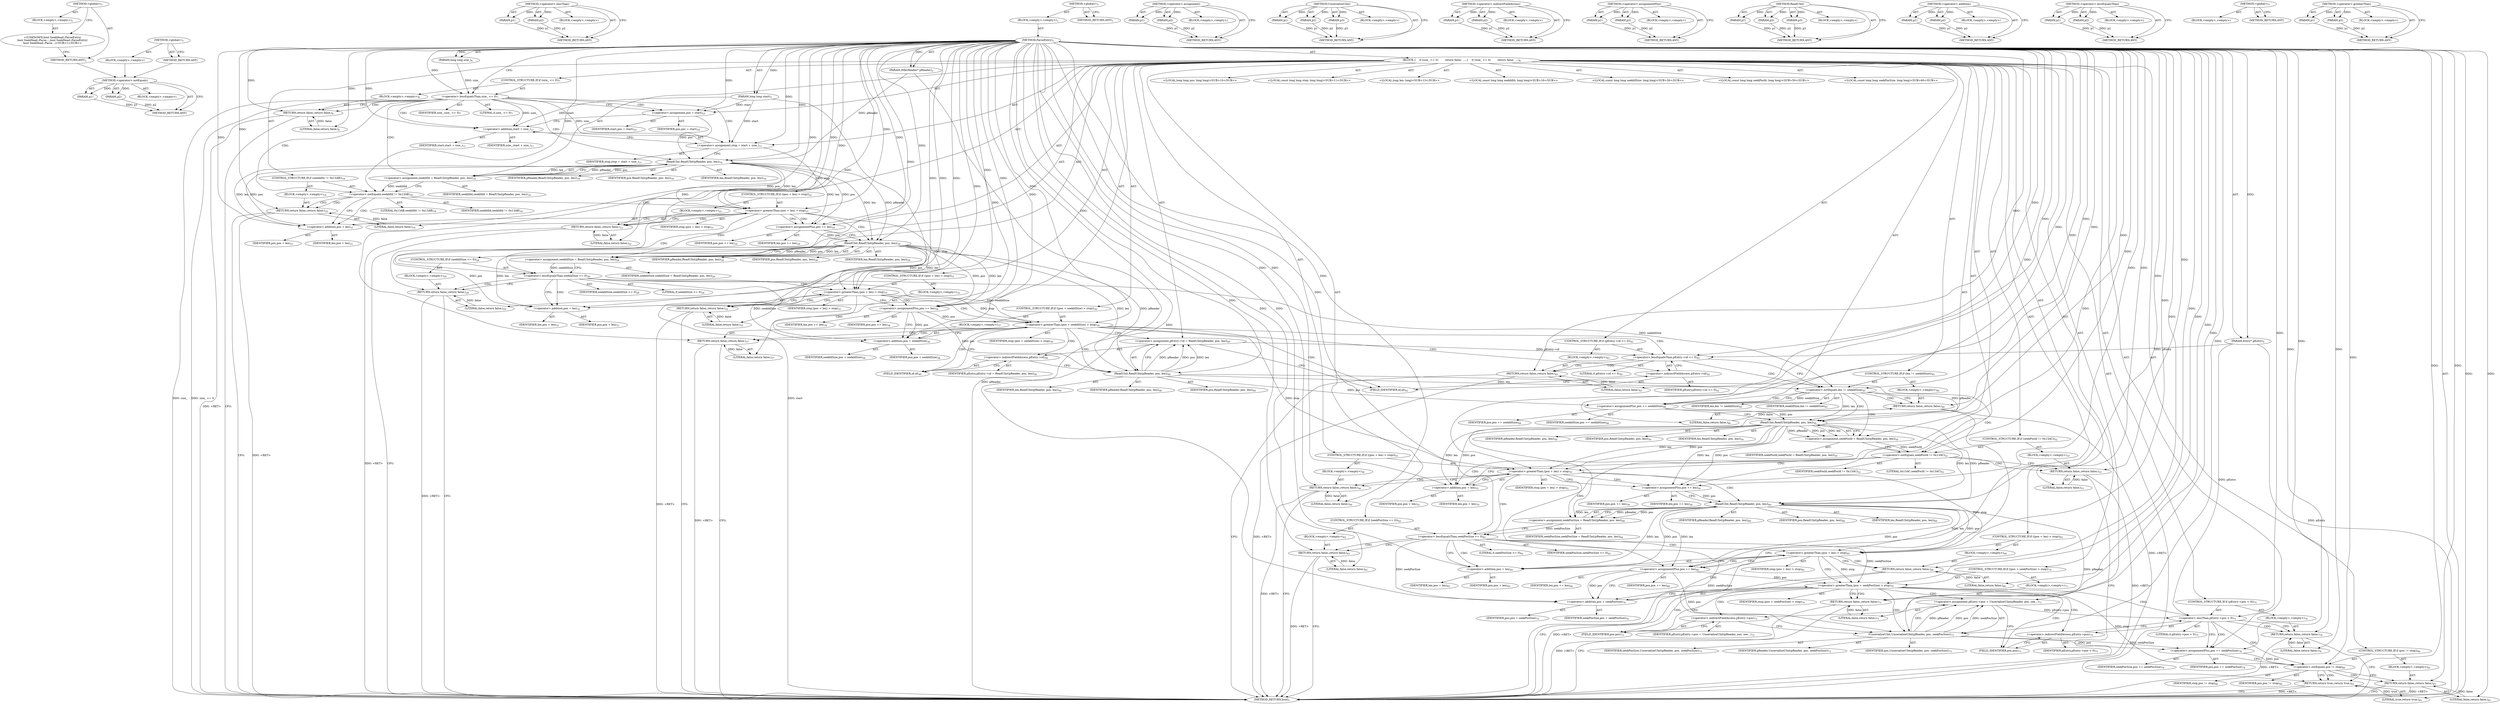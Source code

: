 digraph "&lt;global&gt;" {
vulnerable_258 [label=<(METHOD,&lt;operator&gt;.notEquals)>];
vulnerable_259 [label=<(PARAM,p1)>];
vulnerable_260 [label=<(PARAM,p2)>];
vulnerable_261 [label=<(BLOCK,&lt;empty&gt;,&lt;empty&gt;)>];
vulnerable_262 [label=<(METHOD_RETURN,ANY)>];
vulnerable_284 [label=<(METHOD,&lt;operator&gt;.lessThan)>];
vulnerable_285 [label=<(PARAM,p1)>];
vulnerable_286 [label=<(PARAM,p2)>];
vulnerable_287 [label=<(BLOCK,&lt;empty&gt;,&lt;empty&gt;)>];
vulnerable_288 [label=<(METHOD_RETURN,ANY)>];
vulnerable_6 [label=<(METHOD,&lt;global&gt;)<SUB>1</SUB>>];
vulnerable_7 [label=<(BLOCK,&lt;empty&gt;,&lt;empty&gt;)<SUB>1</SUB>>];
vulnerable_8 [label=<(METHOD,ParseEntry)<SUB>1</SUB>>];
vulnerable_9 [label=<(PARAM,IMkvReader* pReader)<SUB>2</SUB>>];
vulnerable_10 [label=<(PARAM,long long start)<SUB>3</SUB>>];
vulnerable_11 [label=<(PARAM,long long size_)<SUB>4</SUB>>];
vulnerable_12 [label=<(PARAM,Entry* pEntry)<SUB>5</SUB>>];
vulnerable_13 [label=<(BLOCK,{
    if (size_ &lt;= 0)
        return false;
 
 ...,{
    if (size_ &lt;= 0)
        return false;
 
 ...)<SUB>6</SUB>>];
vulnerable_14 [label=<(CONTROL_STRUCTURE,IF,if (size_ &lt;= 0))<SUB>7</SUB>>];
vulnerable_15 [label=<(&lt;operator&gt;.lessEqualsThan,size_ &lt;= 0)<SUB>7</SUB>>];
vulnerable_16 [label=<(IDENTIFIER,size_,size_ &lt;= 0)<SUB>7</SUB>>];
vulnerable_17 [label=<(LITERAL,0,size_ &lt;= 0)<SUB>7</SUB>>];
vulnerable_18 [label=<(BLOCK,&lt;empty&gt;,&lt;empty&gt;)<SUB>8</SUB>>];
vulnerable_19 [label=<(RETURN,return false;,return false;)<SUB>8</SUB>>];
vulnerable_20 [label=<(LITERAL,false,return false;)<SUB>8</SUB>>];
vulnerable_21 [label="<(LOCAL,long long pos: long long)<SUB>10</SUB>>"];
vulnerable_22 [label=<(&lt;operator&gt;.assignment,pos = start)<SUB>10</SUB>>];
vulnerable_23 [label=<(IDENTIFIER,pos,pos = start)<SUB>10</SUB>>];
vulnerable_24 [label=<(IDENTIFIER,start,pos = start)<SUB>10</SUB>>];
vulnerable_25 [label="<(LOCAL,const long long stop: long long)<SUB>11</SUB>>"];
vulnerable_26 [label=<(&lt;operator&gt;.assignment,stop = start + size_)<SUB>11</SUB>>];
vulnerable_27 [label=<(IDENTIFIER,stop,stop = start + size_)<SUB>11</SUB>>];
vulnerable_28 [label=<(&lt;operator&gt;.addition,start + size_)<SUB>11</SUB>>];
vulnerable_29 [label=<(IDENTIFIER,start,start + size_)<SUB>11</SUB>>];
vulnerable_30 [label=<(IDENTIFIER,size_,start + size_)<SUB>11</SUB>>];
vulnerable_31 [label="<(LOCAL,long len: long)<SUB>13</SUB>>"];
vulnerable_32 [label="<(LOCAL,const long long seekIdId: long long)<SUB>16</SUB>>"];
vulnerable_33 [label=<(&lt;operator&gt;.assignment,seekIdId = ReadUInt(pReader, pos, len))<SUB>16</SUB>>];
vulnerable_34 [label=<(IDENTIFIER,seekIdId,seekIdId = ReadUInt(pReader, pos, len))<SUB>16</SUB>>];
vulnerable_35 [label=<(ReadUInt,ReadUInt(pReader, pos, len))<SUB>16</SUB>>];
vulnerable_36 [label=<(IDENTIFIER,pReader,ReadUInt(pReader, pos, len))<SUB>16</SUB>>];
vulnerable_37 [label=<(IDENTIFIER,pos,ReadUInt(pReader, pos, len))<SUB>16</SUB>>];
vulnerable_38 [label=<(IDENTIFIER,len,ReadUInt(pReader, pos, len))<SUB>16</SUB>>];
vulnerable_39 [label=<(CONTROL_STRUCTURE,IF,if (seekIdId != 0x13AB))<SUB>18</SUB>>];
vulnerable_40 [label=<(&lt;operator&gt;.notEquals,seekIdId != 0x13AB)<SUB>18</SUB>>];
vulnerable_41 [label=<(IDENTIFIER,seekIdId,seekIdId != 0x13AB)<SUB>18</SUB>>];
vulnerable_42 [label=<(LITERAL,0x13AB,seekIdId != 0x13AB)<SUB>18</SUB>>];
vulnerable_43 [label=<(BLOCK,&lt;empty&gt;,&lt;empty&gt;)<SUB>19</SUB>>];
vulnerable_44 [label=<(RETURN,return false;,return false;)<SUB>19</SUB>>];
vulnerable_45 [label=<(LITERAL,false,return false;)<SUB>19</SUB>>];
vulnerable_46 [label=<(CONTROL_STRUCTURE,IF,if ((pos + len) &gt; stop))<SUB>21</SUB>>];
vulnerable_47 [label=<(&lt;operator&gt;.greaterThan,(pos + len) &gt; stop)<SUB>21</SUB>>];
vulnerable_48 [label=<(&lt;operator&gt;.addition,pos + len)<SUB>21</SUB>>];
vulnerable_49 [label=<(IDENTIFIER,pos,pos + len)<SUB>21</SUB>>];
vulnerable_50 [label=<(IDENTIFIER,len,pos + len)<SUB>21</SUB>>];
vulnerable_51 [label=<(IDENTIFIER,stop,(pos + len) &gt; stop)<SUB>21</SUB>>];
vulnerable_52 [label=<(BLOCK,&lt;empty&gt;,&lt;empty&gt;)<SUB>22</SUB>>];
vulnerable_53 [label=<(RETURN,return false;,return false;)<SUB>22</SUB>>];
vulnerable_54 [label=<(LITERAL,false,return false;)<SUB>22</SUB>>];
vulnerable_55 [label=<(&lt;operator&gt;.assignmentPlus,pos += len)<SUB>24</SUB>>];
vulnerable_56 [label=<(IDENTIFIER,pos,pos += len)<SUB>24</SUB>>];
vulnerable_57 [label=<(IDENTIFIER,len,pos += len)<SUB>24</SUB>>];
vulnerable_58 [label="<(LOCAL,const long long seekIdSize: long long)<SUB>26</SUB>>"];
vulnerable_59 [label=<(&lt;operator&gt;.assignment,seekIdSize = ReadUInt(pReader, pos, len))<SUB>26</SUB>>];
vulnerable_60 [label=<(IDENTIFIER,seekIdSize,seekIdSize = ReadUInt(pReader, pos, len))<SUB>26</SUB>>];
vulnerable_61 [label=<(ReadUInt,ReadUInt(pReader, pos, len))<SUB>26</SUB>>];
vulnerable_62 [label=<(IDENTIFIER,pReader,ReadUInt(pReader, pos, len))<SUB>26</SUB>>];
vulnerable_63 [label=<(IDENTIFIER,pos,ReadUInt(pReader, pos, len))<SUB>26</SUB>>];
vulnerable_64 [label=<(IDENTIFIER,len,ReadUInt(pReader, pos, len))<SUB>26</SUB>>];
vulnerable_65 [label=<(CONTROL_STRUCTURE,IF,if (seekIdSize &lt;= 0))<SUB>28</SUB>>];
vulnerable_66 [label=<(&lt;operator&gt;.lessEqualsThan,seekIdSize &lt;= 0)<SUB>28</SUB>>];
vulnerable_67 [label=<(IDENTIFIER,seekIdSize,seekIdSize &lt;= 0)<SUB>28</SUB>>];
vulnerable_68 [label=<(LITERAL,0,seekIdSize &lt;= 0)<SUB>28</SUB>>];
vulnerable_69 [label=<(BLOCK,&lt;empty&gt;,&lt;empty&gt;)<SUB>29</SUB>>];
vulnerable_70 [label=<(RETURN,return false;,return false;)<SUB>29</SUB>>];
vulnerable_71 [label=<(LITERAL,false,return false;)<SUB>29</SUB>>];
vulnerable_72 [label=<(CONTROL_STRUCTURE,IF,if ((pos + len) &gt; stop))<SUB>31</SUB>>];
vulnerable_73 [label=<(&lt;operator&gt;.greaterThan,(pos + len) &gt; stop)<SUB>31</SUB>>];
vulnerable_74 [label=<(&lt;operator&gt;.addition,pos + len)<SUB>31</SUB>>];
vulnerable_75 [label=<(IDENTIFIER,pos,pos + len)<SUB>31</SUB>>];
vulnerable_76 [label=<(IDENTIFIER,len,pos + len)<SUB>31</SUB>>];
vulnerable_77 [label=<(IDENTIFIER,stop,(pos + len) &gt; stop)<SUB>31</SUB>>];
vulnerable_78 [label=<(BLOCK,&lt;empty&gt;,&lt;empty&gt;)<SUB>32</SUB>>];
vulnerable_79 [label=<(RETURN,return false;,return false;)<SUB>32</SUB>>];
vulnerable_80 [label=<(LITERAL,false,return false;)<SUB>32</SUB>>];
vulnerable_81 [label=<(&lt;operator&gt;.assignmentPlus,pos += len)<SUB>34</SUB>>];
vulnerable_82 [label=<(IDENTIFIER,pos,pos += len)<SUB>34</SUB>>];
vulnerable_83 [label=<(IDENTIFIER,len,pos += len)<SUB>34</SUB>>];
vulnerable_84 [label=<(CONTROL_STRUCTURE,IF,if ((pos + seekIdSize) &gt; stop))<SUB>36</SUB>>];
vulnerable_85 [label=<(&lt;operator&gt;.greaterThan,(pos + seekIdSize) &gt; stop)<SUB>36</SUB>>];
vulnerable_86 [label=<(&lt;operator&gt;.addition,pos + seekIdSize)<SUB>36</SUB>>];
vulnerable_87 [label=<(IDENTIFIER,pos,pos + seekIdSize)<SUB>36</SUB>>];
vulnerable_88 [label=<(IDENTIFIER,seekIdSize,pos + seekIdSize)<SUB>36</SUB>>];
vulnerable_89 [label=<(IDENTIFIER,stop,(pos + seekIdSize) &gt; stop)<SUB>36</SUB>>];
vulnerable_90 [label=<(BLOCK,&lt;empty&gt;,&lt;empty&gt;)<SUB>37</SUB>>];
vulnerable_91 [label=<(RETURN,return false;,return false;)<SUB>37</SUB>>];
vulnerable_92 [label=<(LITERAL,false,return false;)<SUB>37</SUB>>];
vulnerable_93 [label=<(&lt;operator&gt;.assignment,pEntry-&gt;id = ReadUInt(pReader, pos, len))<SUB>40</SUB>>];
vulnerable_94 [label=<(&lt;operator&gt;.indirectFieldAccess,pEntry-&gt;id)<SUB>40</SUB>>];
vulnerable_95 [label=<(IDENTIFIER,pEntry,pEntry-&gt;id = ReadUInt(pReader, pos, len))<SUB>40</SUB>>];
vulnerable_96 [label=<(FIELD_IDENTIFIER,id,id)<SUB>40</SUB>>];
vulnerable_97 [label=<(ReadUInt,ReadUInt(pReader, pos, len))<SUB>40</SUB>>];
vulnerable_98 [label=<(IDENTIFIER,pReader,ReadUInt(pReader, pos, len))<SUB>40</SUB>>];
vulnerable_99 [label=<(IDENTIFIER,pos,ReadUInt(pReader, pos, len))<SUB>40</SUB>>];
vulnerable_100 [label=<(IDENTIFIER,len,ReadUInt(pReader, pos, len))<SUB>40</SUB>>];
vulnerable_101 [label=<(CONTROL_STRUCTURE,IF,if (pEntry-&gt;id &lt;= 0))<SUB>42</SUB>>];
vulnerable_102 [label=<(&lt;operator&gt;.lessEqualsThan,pEntry-&gt;id &lt;= 0)<SUB>42</SUB>>];
vulnerable_103 [label=<(&lt;operator&gt;.indirectFieldAccess,pEntry-&gt;id)<SUB>42</SUB>>];
vulnerable_104 [label=<(IDENTIFIER,pEntry,pEntry-&gt;id &lt;= 0)<SUB>42</SUB>>];
vulnerable_105 [label=<(FIELD_IDENTIFIER,id,id)<SUB>42</SUB>>];
vulnerable_106 [label=<(LITERAL,0,pEntry-&gt;id &lt;= 0)<SUB>42</SUB>>];
vulnerable_107 [label=<(BLOCK,&lt;empty&gt;,&lt;empty&gt;)<SUB>43</SUB>>];
vulnerable_108 [label=<(RETURN,return false;,return false;)<SUB>43</SUB>>];
vulnerable_109 [label=<(LITERAL,false,return false;)<SUB>43</SUB>>];
vulnerable_110 [label=<(CONTROL_STRUCTURE,IF,if (len != seekIdSize))<SUB>45</SUB>>];
vulnerable_111 [label=<(&lt;operator&gt;.notEquals,len != seekIdSize)<SUB>45</SUB>>];
vulnerable_112 [label=<(IDENTIFIER,len,len != seekIdSize)<SUB>45</SUB>>];
vulnerable_113 [label=<(IDENTIFIER,seekIdSize,len != seekIdSize)<SUB>45</SUB>>];
vulnerable_114 [label=<(BLOCK,&lt;empty&gt;,&lt;empty&gt;)<SUB>46</SUB>>];
vulnerable_115 [label=<(RETURN,return false;,return false;)<SUB>46</SUB>>];
vulnerable_116 [label=<(LITERAL,false,return false;)<SUB>46</SUB>>];
vulnerable_117 [label=<(&lt;operator&gt;.assignmentPlus,pos += seekIdSize)<SUB>48</SUB>>];
vulnerable_118 [label=<(IDENTIFIER,pos,pos += seekIdSize)<SUB>48</SUB>>];
vulnerable_119 [label=<(IDENTIFIER,seekIdSize,pos += seekIdSize)<SUB>48</SUB>>];
vulnerable_120 [label="<(LOCAL,const long long seekPosId: long long)<SUB>50</SUB>>"];
vulnerable_121 [label=<(&lt;operator&gt;.assignment,seekPosId = ReadUInt(pReader, pos, len))<SUB>50</SUB>>];
vulnerable_122 [label=<(IDENTIFIER,seekPosId,seekPosId = ReadUInt(pReader, pos, len))<SUB>50</SUB>>];
vulnerable_123 [label=<(ReadUInt,ReadUInt(pReader, pos, len))<SUB>50</SUB>>];
vulnerable_124 [label=<(IDENTIFIER,pReader,ReadUInt(pReader, pos, len))<SUB>50</SUB>>];
vulnerable_125 [label=<(IDENTIFIER,pos,ReadUInt(pReader, pos, len))<SUB>50</SUB>>];
vulnerable_126 [label=<(IDENTIFIER,len,ReadUInt(pReader, pos, len))<SUB>50</SUB>>];
vulnerable_127 [label=<(CONTROL_STRUCTURE,IF,if (seekPosId != 0x13AC))<SUB>52</SUB>>];
vulnerable_128 [label=<(&lt;operator&gt;.notEquals,seekPosId != 0x13AC)<SUB>52</SUB>>];
vulnerable_129 [label=<(IDENTIFIER,seekPosId,seekPosId != 0x13AC)<SUB>52</SUB>>];
vulnerable_130 [label=<(LITERAL,0x13AC,seekPosId != 0x13AC)<SUB>52</SUB>>];
vulnerable_131 [label=<(BLOCK,&lt;empty&gt;,&lt;empty&gt;)<SUB>53</SUB>>];
vulnerable_132 [label=<(RETURN,return false;,return false;)<SUB>53</SUB>>];
vulnerable_133 [label=<(LITERAL,false,return false;)<SUB>53</SUB>>];
vulnerable_134 [label=<(CONTROL_STRUCTURE,IF,if ((pos + len) &gt; stop))<SUB>55</SUB>>];
vulnerable_135 [label=<(&lt;operator&gt;.greaterThan,(pos + len) &gt; stop)<SUB>55</SUB>>];
vulnerable_136 [label=<(&lt;operator&gt;.addition,pos + len)<SUB>55</SUB>>];
vulnerable_137 [label=<(IDENTIFIER,pos,pos + len)<SUB>55</SUB>>];
vulnerable_138 [label=<(IDENTIFIER,len,pos + len)<SUB>55</SUB>>];
vulnerable_139 [label=<(IDENTIFIER,stop,(pos + len) &gt; stop)<SUB>55</SUB>>];
vulnerable_140 [label=<(BLOCK,&lt;empty&gt;,&lt;empty&gt;)<SUB>56</SUB>>];
vulnerable_141 [label=<(RETURN,return false;,return false;)<SUB>56</SUB>>];
vulnerable_142 [label=<(LITERAL,false,return false;)<SUB>56</SUB>>];
vulnerable_143 [label=<(&lt;operator&gt;.assignmentPlus,pos += len)<SUB>58</SUB>>];
vulnerable_144 [label=<(IDENTIFIER,pos,pos += len)<SUB>58</SUB>>];
vulnerable_145 [label=<(IDENTIFIER,len,pos += len)<SUB>58</SUB>>];
vulnerable_146 [label="<(LOCAL,const long long seekPosSize: long long)<SUB>60</SUB>>"];
vulnerable_147 [label=<(&lt;operator&gt;.assignment,seekPosSize = ReadUInt(pReader, pos, len))<SUB>60</SUB>>];
vulnerable_148 [label=<(IDENTIFIER,seekPosSize,seekPosSize = ReadUInt(pReader, pos, len))<SUB>60</SUB>>];
vulnerable_149 [label=<(ReadUInt,ReadUInt(pReader, pos, len))<SUB>60</SUB>>];
vulnerable_150 [label=<(IDENTIFIER,pReader,ReadUInt(pReader, pos, len))<SUB>60</SUB>>];
vulnerable_151 [label=<(IDENTIFIER,pos,ReadUInt(pReader, pos, len))<SUB>60</SUB>>];
vulnerable_152 [label=<(IDENTIFIER,len,ReadUInt(pReader, pos, len))<SUB>60</SUB>>];
vulnerable_153 [label=<(CONTROL_STRUCTURE,IF,if (seekPosSize &lt;= 0))<SUB>62</SUB>>];
vulnerable_154 [label=<(&lt;operator&gt;.lessEqualsThan,seekPosSize &lt;= 0)<SUB>62</SUB>>];
vulnerable_155 [label=<(IDENTIFIER,seekPosSize,seekPosSize &lt;= 0)<SUB>62</SUB>>];
vulnerable_156 [label=<(LITERAL,0,seekPosSize &lt;= 0)<SUB>62</SUB>>];
vulnerable_157 [label=<(BLOCK,&lt;empty&gt;,&lt;empty&gt;)<SUB>63</SUB>>];
vulnerable_158 [label=<(RETURN,return false;,return false;)<SUB>63</SUB>>];
vulnerable_159 [label=<(LITERAL,false,return false;)<SUB>63</SUB>>];
vulnerable_160 [label=<(CONTROL_STRUCTURE,IF,if ((pos + len) &gt; stop))<SUB>65</SUB>>];
vulnerable_161 [label=<(&lt;operator&gt;.greaterThan,(pos + len) &gt; stop)<SUB>65</SUB>>];
vulnerable_162 [label=<(&lt;operator&gt;.addition,pos + len)<SUB>65</SUB>>];
vulnerable_163 [label=<(IDENTIFIER,pos,pos + len)<SUB>65</SUB>>];
vulnerable_164 [label=<(IDENTIFIER,len,pos + len)<SUB>65</SUB>>];
vulnerable_165 [label=<(IDENTIFIER,stop,(pos + len) &gt; stop)<SUB>65</SUB>>];
vulnerable_166 [label=<(BLOCK,&lt;empty&gt;,&lt;empty&gt;)<SUB>66</SUB>>];
vulnerable_167 [label=<(RETURN,return false;,return false;)<SUB>66</SUB>>];
vulnerable_168 [label=<(LITERAL,false,return false;)<SUB>66</SUB>>];
vulnerable_169 [label=<(&lt;operator&gt;.assignmentPlus,pos += len)<SUB>68</SUB>>];
vulnerable_170 [label=<(IDENTIFIER,pos,pos += len)<SUB>68</SUB>>];
vulnerable_171 [label=<(IDENTIFIER,len,pos += len)<SUB>68</SUB>>];
vulnerable_172 [label=<(CONTROL_STRUCTURE,IF,if ((pos + seekPosSize) &gt; stop))<SUB>70</SUB>>];
vulnerable_173 [label=<(&lt;operator&gt;.greaterThan,(pos + seekPosSize) &gt; stop)<SUB>70</SUB>>];
vulnerable_174 [label=<(&lt;operator&gt;.addition,pos + seekPosSize)<SUB>70</SUB>>];
vulnerable_175 [label=<(IDENTIFIER,pos,pos + seekPosSize)<SUB>70</SUB>>];
vulnerable_176 [label=<(IDENTIFIER,seekPosSize,pos + seekPosSize)<SUB>70</SUB>>];
vulnerable_177 [label=<(IDENTIFIER,stop,(pos + seekPosSize) &gt; stop)<SUB>70</SUB>>];
vulnerable_178 [label=<(BLOCK,&lt;empty&gt;,&lt;empty&gt;)<SUB>71</SUB>>];
vulnerable_179 [label=<(RETURN,return false;,return false;)<SUB>71</SUB>>];
vulnerable_180 [label=<(LITERAL,false,return false;)<SUB>71</SUB>>];
vulnerable_181 [label=<(&lt;operator&gt;.assignment,pEntry-&gt;pos = UnserializeUInt(pReader, pos, see...)<SUB>73</SUB>>];
vulnerable_182 [label=<(&lt;operator&gt;.indirectFieldAccess,pEntry-&gt;pos)<SUB>73</SUB>>];
vulnerable_183 [label=<(IDENTIFIER,pEntry,pEntry-&gt;pos = UnserializeUInt(pReader, pos, see...)<SUB>73</SUB>>];
vulnerable_184 [label=<(FIELD_IDENTIFIER,pos,pos)<SUB>73</SUB>>];
vulnerable_185 [label=<(UnserializeUInt,UnserializeUInt(pReader, pos, seekPosSize))<SUB>73</SUB>>];
vulnerable_186 [label=<(IDENTIFIER,pReader,UnserializeUInt(pReader, pos, seekPosSize))<SUB>73</SUB>>];
vulnerable_187 [label=<(IDENTIFIER,pos,UnserializeUInt(pReader, pos, seekPosSize))<SUB>73</SUB>>];
vulnerable_188 [label=<(IDENTIFIER,seekPosSize,UnserializeUInt(pReader, pos, seekPosSize))<SUB>73</SUB>>];
vulnerable_189 [label=<(CONTROL_STRUCTURE,IF,if (pEntry-&gt;pos &lt; 0))<SUB>75</SUB>>];
vulnerable_190 [label=<(&lt;operator&gt;.lessThan,pEntry-&gt;pos &lt; 0)<SUB>75</SUB>>];
vulnerable_191 [label=<(&lt;operator&gt;.indirectFieldAccess,pEntry-&gt;pos)<SUB>75</SUB>>];
vulnerable_192 [label=<(IDENTIFIER,pEntry,pEntry-&gt;pos &lt; 0)<SUB>75</SUB>>];
vulnerable_193 [label=<(FIELD_IDENTIFIER,pos,pos)<SUB>75</SUB>>];
vulnerable_194 [label=<(LITERAL,0,pEntry-&gt;pos &lt; 0)<SUB>75</SUB>>];
vulnerable_195 [label=<(BLOCK,&lt;empty&gt;,&lt;empty&gt;)<SUB>76</SUB>>];
vulnerable_196 [label=<(RETURN,return false;,return false;)<SUB>76</SUB>>];
vulnerable_197 [label=<(LITERAL,false,return false;)<SUB>76</SUB>>];
vulnerable_198 [label=<(&lt;operator&gt;.assignmentPlus,pos += seekPosSize)<SUB>78</SUB>>];
vulnerable_199 [label=<(IDENTIFIER,pos,pos += seekPosSize)<SUB>78</SUB>>];
vulnerable_200 [label=<(IDENTIFIER,seekPosSize,pos += seekPosSize)<SUB>78</SUB>>];
vulnerable_201 [label=<(CONTROL_STRUCTURE,IF,if (pos != stop))<SUB>80</SUB>>];
vulnerable_202 [label=<(&lt;operator&gt;.notEquals,pos != stop)<SUB>80</SUB>>];
vulnerable_203 [label=<(IDENTIFIER,pos,pos != stop)<SUB>80</SUB>>];
vulnerable_204 [label=<(IDENTIFIER,stop,pos != stop)<SUB>80</SUB>>];
vulnerable_205 [label=<(BLOCK,&lt;empty&gt;,&lt;empty&gt;)<SUB>81</SUB>>];
vulnerable_206 [label=<(RETURN,return false;,return false;)<SUB>81</SUB>>];
vulnerable_207 [label=<(LITERAL,false,return false;)<SUB>81</SUB>>];
vulnerable_208 [label=<(RETURN,return true;,return true;)<SUB>83</SUB>>];
vulnerable_209 [label=<(LITERAL,true,return true;)<SUB>83</SUB>>];
vulnerable_210 [label=<(METHOD_RETURN,bool)<SUB>1</SUB>>];
vulnerable_212 [label=<(METHOD_RETURN,ANY)<SUB>1</SUB>>];
vulnerable_242 [label=<(METHOD,&lt;operator&gt;.assignment)>];
vulnerable_243 [label=<(PARAM,p1)>];
vulnerable_244 [label=<(PARAM,p2)>];
vulnerable_245 [label=<(BLOCK,&lt;empty&gt;,&lt;empty&gt;)>];
vulnerable_246 [label=<(METHOD_RETURN,ANY)>];
vulnerable_278 [label=<(METHOD,UnserializeUInt)>];
vulnerable_279 [label=<(PARAM,p1)>];
vulnerable_280 [label=<(PARAM,p2)>];
vulnerable_281 [label=<(PARAM,p3)>];
vulnerable_282 [label=<(BLOCK,&lt;empty&gt;,&lt;empty&gt;)>];
vulnerable_283 [label=<(METHOD_RETURN,ANY)>];
vulnerable_273 [label=<(METHOD,&lt;operator&gt;.indirectFieldAccess)>];
vulnerable_274 [label=<(PARAM,p1)>];
vulnerable_275 [label=<(PARAM,p2)>];
vulnerable_276 [label=<(BLOCK,&lt;empty&gt;,&lt;empty&gt;)>];
vulnerable_277 [label=<(METHOD_RETURN,ANY)>];
vulnerable_268 [label=<(METHOD,&lt;operator&gt;.assignmentPlus)>];
vulnerable_269 [label=<(PARAM,p1)>];
vulnerable_270 [label=<(PARAM,p2)>];
vulnerable_271 [label=<(BLOCK,&lt;empty&gt;,&lt;empty&gt;)>];
vulnerable_272 [label=<(METHOD_RETURN,ANY)>];
vulnerable_252 [label=<(METHOD,ReadUInt)>];
vulnerable_253 [label=<(PARAM,p1)>];
vulnerable_254 [label=<(PARAM,p2)>];
vulnerable_255 [label=<(PARAM,p3)>];
vulnerable_256 [label=<(BLOCK,&lt;empty&gt;,&lt;empty&gt;)>];
vulnerable_257 [label=<(METHOD_RETURN,ANY)>];
vulnerable_247 [label=<(METHOD,&lt;operator&gt;.addition)>];
vulnerable_248 [label=<(PARAM,p1)>];
vulnerable_249 [label=<(PARAM,p2)>];
vulnerable_250 [label=<(BLOCK,&lt;empty&gt;,&lt;empty&gt;)>];
vulnerable_251 [label=<(METHOD_RETURN,ANY)>];
vulnerable_237 [label=<(METHOD,&lt;operator&gt;.lessEqualsThan)>];
vulnerable_238 [label=<(PARAM,p1)>];
vulnerable_239 [label=<(PARAM,p2)>];
vulnerable_240 [label=<(BLOCK,&lt;empty&gt;,&lt;empty&gt;)>];
vulnerable_241 [label=<(METHOD_RETURN,ANY)>];
vulnerable_231 [label=<(METHOD,&lt;global&gt;)<SUB>1</SUB>>];
vulnerable_232 [label=<(BLOCK,&lt;empty&gt;,&lt;empty&gt;)>];
vulnerable_233 [label=<(METHOD_RETURN,ANY)>];
vulnerable_263 [label=<(METHOD,&lt;operator&gt;.greaterThan)>];
vulnerable_264 [label=<(PARAM,p1)>];
vulnerable_265 [label=<(PARAM,p2)>];
vulnerable_266 [label=<(BLOCK,&lt;empty&gt;,&lt;empty&gt;)>];
vulnerable_267 [label=<(METHOD_RETURN,ANY)>];
fixed_6 [label=<(METHOD,&lt;global&gt;)<SUB>1</SUB>>];
fixed_7 [label=<(BLOCK,&lt;empty&gt;,&lt;empty&gt;)<SUB>1</SUB>>];
fixed_8 [label="<(UNKNOWN,bool SeekHead::ParseEntry(
bool SeekHead::Parse...,bool SeekHead::ParseEntry(
bool SeekHead::Parse...)<SUB>1</SUB>>"];
fixed_9 [label=<(METHOD_RETURN,ANY)<SUB>1</SUB>>];
fixed_14 [label=<(METHOD,&lt;global&gt;)<SUB>1</SUB>>];
fixed_15 [label=<(BLOCK,&lt;empty&gt;,&lt;empty&gt;)>];
fixed_16 [label=<(METHOD_RETURN,ANY)>];
vulnerable_258 -> vulnerable_259  [key=0, label="AST: "];
vulnerable_258 -> vulnerable_259  [key=1, label="DDG: "];
vulnerable_258 -> vulnerable_261  [key=0, label="AST: "];
vulnerable_258 -> vulnerable_260  [key=0, label="AST: "];
vulnerable_258 -> vulnerable_260  [key=1, label="DDG: "];
vulnerable_258 -> vulnerable_262  [key=0, label="AST: "];
vulnerable_258 -> vulnerable_262  [key=1, label="CFG: "];
vulnerable_259 -> vulnerable_262  [key=0, label="DDG: p1"];
vulnerable_260 -> vulnerable_262  [key=0, label="DDG: p2"];
vulnerable_284 -> vulnerable_285  [key=0, label="AST: "];
vulnerable_284 -> vulnerable_285  [key=1, label="DDG: "];
vulnerable_284 -> vulnerable_287  [key=0, label="AST: "];
vulnerable_284 -> vulnerable_286  [key=0, label="AST: "];
vulnerable_284 -> vulnerable_286  [key=1, label="DDG: "];
vulnerable_284 -> vulnerable_288  [key=0, label="AST: "];
vulnerable_284 -> vulnerable_288  [key=1, label="CFG: "];
vulnerable_285 -> vulnerable_288  [key=0, label="DDG: p1"];
vulnerable_286 -> vulnerable_288  [key=0, label="DDG: p2"];
vulnerable_6 -> vulnerable_7  [key=0, label="AST: "];
vulnerable_6 -> vulnerable_212  [key=0, label="AST: "];
vulnerable_6 -> vulnerable_212  [key=1, label="CFG: "];
vulnerable_7 -> vulnerable_8  [key=0, label="AST: "];
vulnerable_8 -> vulnerable_9  [key=0, label="AST: "];
vulnerable_8 -> vulnerable_9  [key=1, label="DDG: "];
vulnerable_8 -> vulnerable_10  [key=0, label="AST: "];
vulnerable_8 -> vulnerable_10  [key=1, label="DDG: "];
vulnerable_8 -> vulnerable_11  [key=0, label="AST: "];
vulnerable_8 -> vulnerable_11  [key=1, label="DDG: "];
vulnerable_8 -> vulnerable_12  [key=0, label="AST: "];
vulnerable_8 -> vulnerable_12  [key=1, label="DDG: "];
vulnerable_8 -> vulnerable_13  [key=0, label="AST: "];
vulnerable_8 -> vulnerable_210  [key=0, label="AST: "];
vulnerable_8 -> vulnerable_15  [key=0, label="CFG: "];
vulnerable_8 -> vulnerable_15  [key=1, label="DDG: "];
vulnerable_8 -> vulnerable_22  [key=0, label="DDG: "];
vulnerable_8 -> vulnerable_26  [key=0, label="DDG: "];
vulnerable_8 -> vulnerable_55  [key=0, label="DDG: "];
vulnerable_8 -> vulnerable_81  [key=0, label="DDG: "];
vulnerable_8 -> vulnerable_117  [key=0, label="DDG: "];
vulnerable_8 -> vulnerable_143  [key=0, label="DDG: "];
vulnerable_8 -> vulnerable_169  [key=0, label="DDG: "];
vulnerable_8 -> vulnerable_198  [key=0, label="DDG: "];
vulnerable_8 -> vulnerable_208  [key=0, label="DDG: "];
vulnerable_8 -> vulnerable_209  [key=0, label="DDG: "];
vulnerable_8 -> vulnerable_19  [key=0, label="DDG: "];
vulnerable_8 -> vulnerable_28  [key=0, label="DDG: "];
vulnerable_8 -> vulnerable_35  [key=0, label="DDG: "];
vulnerable_8 -> vulnerable_40  [key=0, label="DDG: "];
vulnerable_8 -> vulnerable_44  [key=0, label="DDG: "];
vulnerable_8 -> vulnerable_47  [key=0, label="DDG: "];
vulnerable_8 -> vulnerable_53  [key=0, label="DDG: "];
vulnerable_8 -> vulnerable_61  [key=0, label="DDG: "];
vulnerable_8 -> vulnerable_66  [key=0, label="DDG: "];
vulnerable_8 -> vulnerable_70  [key=0, label="DDG: "];
vulnerable_8 -> vulnerable_73  [key=0, label="DDG: "];
vulnerable_8 -> vulnerable_79  [key=0, label="DDG: "];
vulnerable_8 -> vulnerable_85  [key=0, label="DDG: "];
vulnerable_8 -> vulnerable_91  [key=0, label="DDG: "];
vulnerable_8 -> vulnerable_97  [key=0, label="DDG: "];
vulnerable_8 -> vulnerable_102  [key=0, label="DDG: "];
vulnerable_8 -> vulnerable_108  [key=0, label="DDG: "];
vulnerable_8 -> vulnerable_111  [key=0, label="DDG: "];
vulnerable_8 -> vulnerable_115  [key=0, label="DDG: "];
vulnerable_8 -> vulnerable_123  [key=0, label="DDG: "];
vulnerable_8 -> vulnerable_128  [key=0, label="DDG: "];
vulnerable_8 -> vulnerable_132  [key=0, label="DDG: "];
vulnerable_8 -> vulnerable_135  [key=0, label="DDG: "];
vulnerable_8 -> vulnerable_141  [key=0, label="DDG: "];
vulnerable_8 -> vulnerable_149  [key=0, label="DDG: "];
vulnerable_8 -> vulnerable_154  [key=0, label="DDG: "];
vulnerable_8 -> vulnerable_158  [key=0, label="DDG: "];
vulnerable_8 -> vulnerable_161  [key=0, label="DDG: "];
vulnerable_8 -> vulnerable_167  [key=0, label="DDG: "];
vulnerable_8 -> vulnerable_173  [key=0, label="DDG: "];
vulnerable_8 -> vulnerable_179  [key=0, label="DDG: "];
vulnerable_8 -> vulnerable_185  [key=0, label="DDG: "];
vulnerable_8 -> vulnerable_190  [key=0, label="DDG: "];
vulnerable_8 -> vulnerable_196  [key=0, label="DDG: "];
vulnerable_8 -> vulnerable_202  [key=0, label="DDG: "];
vulnerable_8 -> vulnerable_206  [key=0, label="DDG: "];
vulnerable_8 -> vulnerable_20  [key=0, label="DDG: "];
vulnerable_8 -> vulnerable_45  [key=0, label="DDG: "];
vulnerable_8 -> vulnerable_48  [key=0, label="DDG: "];
vulnerable_8 -> vulnerable_54  [key=0, label="DDG: "];
vulnerable_8 -> vulnerable_71  [key=0, label="DDG: "];
vulnerable_8 -> vulnerable_74  [key=0, label="DDG: "];
vulnerable_8 -> vulnerable_80  [key=0, label="DDG: "];
vulnerable_8 -> vulnerable_86  [key=0, label="DDG: "];
vulnerable_8 -> vulnerable_92  [key=0, label="DDG: "];
vulnerable_8 -> vulnerable_109  [key=0, label="DDG: "];
vulnerable_8 -> vulnerable_116  [key=0, label="DDG: "];
vulnerable_8 -> vulnerable_133  [key=0, label="DDG: "];
vulnerable_8 -> vulnerable_136  [key=0, label="DDG: "];
vulnerable_8 -> vulnerable_142  [key=0, label="DDG: "];
vulnerable_8 -> vulnerable_159  [key=0, label="DDG: "];
vulnerable_8 -> vulnerable_162  [key=0, label="DDG: "];
vulnerable_8 -> vulnerable_168  [key=0, label="DDG: "];
vulnerable_8 -> vulnerable_174  [key=0, label="DDG: "];
vulnerable_8 -> vulnerable_180  [key=0, label="DDG: "];
vulnerable_8 -> vulnerable_197  [key=0, label="DDG: "];
vulnerable_8 -> vulnerable_207  [key=0, label="DDG: "];
vulnerable_9 -> vulnerable_210  [key=0, label="DDG: pReader"];
vulnerable_9 -> vulnerable_35  [key=0, label="DDG: pReader"];
vulnerable_10 -> vulnerable_210  [key=0, label="DDG: start"];
vulnerable_10 -> vulnerable_22  [key=0, label="DDG: start"];
vulnerable_10 -> vulnerable_26  [key=0, label="DDG: start"];
vulnerable_10 -> vulnerable_28  [key=0, label="DDG: start"];
vulnerable_11 -> vulnerable_15  [key=0, label="DDG: size_"];
vulnerable_12 -> vulnerable_210  [key=0, label="DDG: pEntry"];
vulnerable_12 -> vulnerable_102  [key=0, label="DDG: pEntry"];
vulnerable_12 -> vulnerable_190  [key=0, label="DDG: pEntry"];
vulnerable_13 -> vulnerable_14  [key=0, label="AST: "];
vulnerable_13 -> vulnerable_21  [key=0, label="AST: "];
vulnerable_13 -> vulnerable_22  [key=0, label="AST: "];
vulnerable_13 -> vulnerable_25  [key=0, label="AST: "];
vulnerable_13 -> vulnerable_26  [key=0, label="AST: "];
vulnerable_13 -> vulnerable_31  [key=0, label="AST: "];
vulnerable_13 -> vulnerable_32  [key=0, label="AST: "];
vulnerable_13 -> vulnerable_33  [key=0, label="AST: "];
vulnerable_13 -> vulnerable_39  [key=0, label="AST: "];
vulnerable_13 -> vulnerable_46  [key=0, label="AST: "];
vulnerable_13 -> vulnerable_55  [key=0, label="AST: "];
vulnerable_13 -> vulnerable_58  [key=0, label="AST: "];
vulnerable_13 -> vulnerable_59  [key=0, label="AST: "];
vulnerable_13 -> vulnerable_65  [key=0, label="AST: "];
vulnerable_13 -> vulnerable_72  [key=0, label="AST: "];
vulnerable_13 -> vulnerable_81  [key=0, label="AST: "];
vulnerable_13 -> vulnerable_84  [key=0, label="AST: "];
vulnerable_13 -> vulnerable_93  [key=0, label="AST: "];
vulnerable_13 -> vulnerable_101  [key=0, label="AST: "];
vulnerable_13 -> vulnerable_110  [key=0, label="AST: "];
vulnerable_13 -> vulnerable_117  [key=0, label="AST: "];
vulnerable_13 -> vulnerable_120  [key=0, label="AST: "];
vulnerable_13 -> vulnerable_121  [key=0, label="AST: "];
vulnerable_13 -> vulnerable_127  [key=0, label="AST: "];
vulnerable_13 -> vulnerable_134  [key=0, label="AST: "];
vulnerable_13 -> vulnerable_143  [key=0, label="AST: "];
vulnerable_13 -> vulnerable_146  [key=0, label="AST: "];
vulnerable_13 -> vulnerable_147  [key=0, label="AST: "];
vulnerable_13 -> vulnerable_153  [key=0, label="AST: "];
vulnerable_13 -> vulnerable_160  [key=0, label="AST: "];
vulnerable_13 -> vulnerable_169  [key=0, label="AST: "];
vulnerable_13 -> vulnerable_172  [key=0, label="AST: "];
vulnerable_13 -> vulnerable_181  [key=0, label="AST: "];
vulnerable_13 -> vulnerable_189  [key=0, label="AST: "];
vulnerable_13 -> vulnerable_198  [key=0, label="AST: "];
vulnerable_13 -> vulnerable_201  [key=0, label="AST: "];
vulnerable_13 -> vulnerable_208  [key=0, label="AST: "];
vulnerable_14 -> vulnerable_15  [key=0, label="AST: "];
vulnerable_14 -> vulnerable_18  [key=0, label="AST: "];
vulnerable_15 -> vulnerable_16  [key=0, label="AST: "];
vulnerable_15 -> vulnerable_17  [key=0, label="AST: "];
vulnerable_15 -> vulnerable_19  [key=0, label="CFG: "];
vulnerable_15 -> vulnerable_19  [key=1, label="CDG: "];
vulnerable_15 -> vulnerable_22  [key=0, label="CFG: "];
vulnerable_15 -> vulnerable_22  [key=1, label="CDG: "];
vulnerable_15 -> vulnerable_210  [key=0, label="DDG: size_"];
vulnerable_15 -> vulnerable_210  [key=1, label="DDG: size_ &lt;= 0"];
vulnerable_15 -> vulnerable_26  [key=0, label="DDG: size_"];
vulnerable_15 -> vulnerable_26  [key=1, label="CDG: "];
vulnerable_15 -> vulnerable_28  [key=0, label="DDG: size_"];
vulnerable_15 -> vulnerable_28  [key=1, label="CDG: "];
vulnerable_15 -> vulnerable_40  [key=0, label="CDG: "];
vulnerable_15 -> vulnerable_35  [key=0, label="CDG: "];
vulnerable_15 -> vulnerable_33  [key=0, label="CDG: "];
vulnerable_18 -> vulnerable_19  [key=0, label="AST: "];
vulnerable_19 -> vulnerable_20  [key=0, label="AST: "];
vulnerable_19 -> vulnerable_210  [key=0, label="CFG: "];
vulnerable_19 -> vulnerable_210  [key=1, label="DDG: &lt;RET&gt;"];
vulnerable_20 -> vulnerable_19  [key=0, label="DDG: false"];
vulnerable_22 -> vulnerable_23  [key=0, label="AST: "];
vulnerable_22 -> vulnerable_24  [key=0, label="AST: "];
vulnerable_22 -> vulnerable_28  [key=0, label="CFG: "];
vulnerable_22 -> vulnerable_35  [key=0, label="DDG: pos"];
vulnerable_26 -> vulnerable_27  [key=0, label="AST: "];
vulnerable_26 -> vulnerable_28  [key=0, label="AST: "];
vulnerable_26 -> vulnerable_35  [key=0, label="CFG: "];
vulnerable_26 -> vulnerable_47  [key=0, label="DDG: stop"];
vulnerable_28 -> vulnerable_29  [key=0, label="AST: "];
vulnerable_28 -> vulnerable_30  [key=0, label="AST: "];
vulnerable_28 -> vulnerable_26  [key=0, label="CFG: "];
vulnerable_33 -> vulnerable_34  [key=0, label="AST: "];
vulnerable_33 -> vulnerable_35  [key=0, label="AST: "];
vulnerable_33 -> vulnerable_40  [key=0, label="CFG: "];
vulnerable_33 -> vulnerable_40  [key=1, label="DDG: seekIdId"];
vulnerable_35 -> vulnerable_36  [key=0, label="AST: "];
vulnerable_35 -> vulnerable_37  [key=0, label="AST: "];
vulnerable_35 -> vulnerable_38  [key=0, label="AST: "];
vulnerable_35 -> vulnerable_33  [key=0, label="CFG: "];
vulnerable_35 -> vulnerable_33  [key=1, label="DDG: pReader"];
vulnerable_35 -> vulnerable_33  [key=2, label="DDG: pos"];
vulnerable_35 -> vulnerable_33  [key=3, label="DDG: len"];
vulnerable_35 -> vulnerable_55  [key=0, label="DDG: len"];
vulnerable_35 -> vulnerable_55  [key=1, label="DDG: pos"];
vulnerable_35 -> vulnerable_47  [key=0, label="DDG: pos"];
vulnerable_35 -> vulnerable_47  [key=1, label="DDG: len"];
vulnerable_35 -> vulnerable_61  [key=0, label="DDG: pReader"];
vulnerable_35 -> vulnerable_61  [key=1, label="DDG: len"];
vulnerable_35 -> vulnerable_48  [key=0, label="DDG: pos"];
vulnerable_35 -> vulnerable_48  [key=1, label="DDG: len"];
vulnerable_39 -> vulnerable_40  [key=0, label="AST: "];
vulnerable_39 -> vulnerable_43  [key=0, label="AST: "];
vulnerable_40 -> vulnerable_41  [key=0, label="AST: "];
vulnerable_40 -> vulnerable_42  [key=0, label="AST: "];
vulnerable_40 -> vulnerable_44  [key=0, label="CFG: "];
vulnerable_40 -> vulnerable_44  [key=1, label="CDG: "];
vulnerable_40 -> vulnerable_48  [key=0, label="CFG: "];
vulnerable_40 -> vulnerable_48  [key=1, label="CDG: "];
vulnerable_40 -> vulnerable_47  [key=0, label="CDG: "];
vulnerable_43 -> vulnerable_44  [key=0, label="AST: "];
vulnerable_44 -> vulnerable_45  [key=0, label="AST: "];
vulnerable_44 -> vulnerable_210  [key=0, label="CFG: "];
vulnerable_44 -> vulnerable_210  [key=1, label="DDG: &lt;RET&gt;"];
vulnerable_45 -> vulnerable_44  [key=0, label="DDG: false"];
vulnerable_46 -> vulnerable_47  [key=0, label="AST: "];
vulnerable_46 -> vulnerable_52  [key=0, label="AST: "];
vulnerable_47 -> vulnerable_48  [key=0, label="AST: "];
vulnerable_47 -> vulnerable_51  [key=0, label="AST: "];
vulnerable_47 -> vulnerable_53  [key=0, label="CFG: "];
vulnerable_47 -> vulnerable_53  [key=1, label="CDG: "];
vulnerable_47 -> vulnerable_55  [key=0, label="CFG: "];
vulnerable_47 -> vulnerable_55  [key=1, label="CDG: "];
vulnerable_47 -> vulnerable_73  [key=0, label="DDG: stop"];
vulnerable_47 -> vulnerable_59  [key=0, label="CDG: "];
vulnerable_47 -> vulnerable_61  [key=0, label="CDG: "];
vulnerable_47 -> vulnerable_66  [key=0, label="CDG: "];
vulnerable_48 -> vulnerable_49  [key=0, label="AST: "];
vulnerable_48 -> vulnerable_50  [key=0, label="AST: "];
vulnerable_48 -> vulnerable_47  [key=0, label="CFG: "];
vulnerable_52 -> vulnerable_53  [key=0, label="AST: "];
vulnerable_53 -> vulnerable_54  [key=0, label="AST: "];
vulnerable_53 -> vulnerable_210  [key=0, label="CFG: "];
vulnerable_53 -> vulnerable_210  [key=1, label="DDG: &lt;RET&gt;"];
vulnerable_54 -> vulnerable_53  [key=0, label="DDG: false"];
vulnerable_55 -> vulnerable_56  [key=0, label="AST: "];
vulnerable_55 -> vulnerable_57  [key=0, label="AST: "];
vulnerable_55 -> vulnerable_61  [key=0, label="CFG: "];
vulnerable_55 -> vulnerable_61  [key=1, label="DDG: pos"];
vulnerable_59 -> vulnerable_60  [key=0, label="AST: "];
vulnerable_59 -> vulnerable_61  [key=0, label="AST: "];
vulnerable_59 -> vulnerable_66  [key=0, label="CFG: "];
vulnerable_59 -> vulnerable_66  [key=1, label="DDG: seekIdSize"];
vulnerable_61 -> vulnerable_62  [key=0, label="AST: "];
vulnerable_61 -> vulnerable_63  [key=0, label="AST: "];
vulnerable_61 -> vulnerable_64  [key=0, label="AST: "];
vulnerable_61 -> vulnerable_59  [key=0, label="CFG: "];
vulnerable_61 -> vulnerable_59  [key=1, label="DDG: pReader"];
vulnerable_61 -> vulnerable_59  [key=2, label="DDG: pos"];
vulnerable_61 -> vulnerable_59  [key=3, label="DDG: len"];
vulnerable_61 -> vulnerable_81  [key=0, label="DDG: len"];
vulnerable_61 -> vulnerable_81  [key=1, label="DDG: pos"];
vulnerable_61 -> vulnerable_73  [key=0, label="DDG: pos"];
vulnerable_61 -> vulnerable_73  [key=1, label="DDG: len"];
vulnerable_61 -> vulnerable_97  [key=0, label="DDG: pReader"];
vulnerable_61 -> vulnerable_97  [key=1, label="DDG: len"];
vulnerable_61 -> vulnerable_74  [key=0, label="DDG: pos"];
vulnerable_61 -> vulnerable_74  [key=1, label="DDG: len"];
vulnerable_65 -> vulnerable_66  [key=0, label="AST: "];
vulnerable_65 -> vulnerable_69  [key=0, label="AST: "];
vulnerable_66 -> vulnerable_67  [key=0, label="AST: "];
vulnerable_66 -> vulnerable_68  [key=0, label="AST: "];
vulnerable_66 -> vulnerable_70  [key=0, label="CFG: "];
vulnerable_66 -> vulnerable_70  [key=1, label="CDG: "];
vulnerable_66 -> vulnerable_74  [key=0, label="CFG: "];
vulnerable_66 -> vulnerable_74  [key=1, label="CDG: "];
vulnerable_66 -> vulnerable_85  [key=0, label="DDG: seekIdSize"];
vulnerable_66 -> vulnerable_111  [key=0, label="DDG: seekIdSize"];
vulnerable_66 -> vulnerable_86  [key=0, label="DDG: seekIdSize"];
vulnerable_66 -> vulnerable_73  [key=0, label="CDG: "];
vulnerable_69 -> vulnerable_70  [key=0, label="AST: "];
vulnerable_70 -> vulnerable_71  [key=0, label="AST: "];
vulnerable_70 -> vulnerable_210  [key=0, label="CFG: "];
vulnerable_70 -> vulnerable_210  [key=1, label="DDG: &lt;RET&gt;"];
vulnerable_71 -> vulnerable_70  [key=0, label="DDG: false"];
vulnerable_72 -> vulnerable_73  [key=0, label="AST: "];
vulnerable_72 -> vulnerable_78  [key=0, label="AST: "];
vulnerable_73 -> vulnerable_74  [key=0, label="AST: "];
vulnerable_73 -> vulnerable_77  [key=0, label="AST: "];
vulnerable_73 -> vulnerable_79  [key=0, label="CFG: "];
vulnerable_73 -> vulnerable_79  [key=1, label="CDG: "];
vulnerable_73 -> vulnerable_81  [key=0, label="CFG: "];
vulnerable_73 -> vulnerable_81  [key=1, label="CDG: "];
vulnerable_73 -> vulnerable_85  [key=0, label="DDG: stop"];
vulnerable_73 -> vulnerable_85  [key=1, label="CDG: "];
vulnerable_73 -> vulnerable_86  [key=0, label="CDG: "];
vulnerable_74 -> vulnerable_75  [key=0, label="AST: "];
vulnerable_74 -> vulnerable_76  [key=0, label="AST: "];
vulnerable_74 -> vulnerable_73  [key=0, label="CFG: "];
vulnerable_78 -> vulnerable_79  [key=0, label="AST: "];
vulnerable_79 -> vulnerable_80  [key=0, label="AST: "];
vulnerable_79 -> vulnerable_210  [key=0, label="CFG: "];
vulnerable_79 -> vulnerable_210  [key=1, label="DDG: &lt;RET&gt;"];
vulnerable_80 -> vulnerable_79  [key=0, label="DDG: false"];
vulnerable_81 -> vulnerable_82  [key=0, label="AST: "];
vulnerable_81 -> vulnerable_83  [key=0, label="AST: "];
vulnerable_81 -> vulnerable_86  [key=0, label="CFG: "];
vulnerable_81 -> vulnerable_86  [key=1, label="DDG: pos"];
vulnerable_81 -> vulnerable_85  [key=0, label="DDG: pos"];
vulnerable_81 -> vulnerable_97  [key=0, label="DDG: pos"];
vulnerable_84 -> vulnerable_85  [key=0, label="AST: "];
vulnerable_84 -> vulnerable_90  [key=0, label="AST: "];
vulnerable_85 -> vulnerable_86  [key=0, label="AST: "];
vulnerable_85 -> vulnerable_89  [key=0, label="AST: "];
vulnerable_85 -> vulnerable_91  [key=0, label="CFG: "];
vulnerable_85 -> vulnerable_91  [key=1, label="CDG: "];
vulnerable_85 -> vulnerable_96  [key=0, label="CFG: "];
vulnerable_85 -> vulnerable_96  [key=1, label="CDG: "];
vulnerable_85 -> vulnerable_135  [key=0, label="DDG: stop"];
vulnerable_85 -> vulnerable_94  [key=0, label="CDG: "];
vulnerable_85 -> vulnerable_102  [key=0, label="CDG: "];
vulnerable_85 -> vulnerable_103  [key=0, label="CDG: "];
vulnerable_85 -> vulnerable_97  [key=0, label="CDG: "];
vulnerable_85 -> vulnerable_93  [key=0, label="CDG: "];
vulnerable_85 -> vulnerable_105  [key=0, label="CDG: "];
vulnerable_86 -> vulnerable_87  [key=0, label="AST: "];
vulnerable_86 -> vulnerable_88  [key=0, label="AST: "];
vulnerable_86 -> vulnerable_85  [key=0, label="CFG: "];
vulnerable_90 -> vulnerable_91  [key=0, label="AST: "];
vulnerable_91 -> vulnerable_92  [key=0, label="AST: "];
vulnerable_91 -> vulnerable_210  [key=0, label="CFG: "];
vulnerable_91 -> vulnerable_210  [key=1, label="DDG: &lt;RET&gt;"];
vulnerable_92 -> vulnerable_91  [key=0, label="DDG: false"];
vulnerable_93 -> vulnerable_94  [key=0, label="AST: "];
vulnerable_93 -> vulnerable_97  [key=0, label="AST: "];
vulnerable_93 -> vulnerable_105  [key=0, label="CFG: "];
vulnerable_93 -> vulnerable_102  [key=0, label="DDG: pEntry-&gt;id"];
vulnerable_94 -> vulnerable_95  [key=0, label="AST: "];
vulnerable_94 -> vulnerable_96  [key=0, label="AST: "];
vulnerable_94 -> vulnerable_97  [key=0, label="CFG: "];
vulnerable_96 -> vulnerable_94  [key=0, label="CFG: "];
vulnerable_97 -> vulnerable_98  [key=0, label="AST: "];
vulnerable_97 -> vulnerable_99  [key=0, label="AST: "];
vulnerable_97 -> vulnerable_100  [key=0, label="AST: "];
vulnerable_97 -> vulnerable_93  [key=0, label="CFG: "];
vulnerable_97 -> vulnerable_93  [key=1, label="DDG: pReader"];
vulnerable_97 -> vulnerable_93  [key=2, label="DDG: pos"];
vulnerable_97 -> vulnerable_93  [key=3, label="DDG: len"];
vulnerable_97 -> vulnerable_117  [key=0, label="DDG: pos"];
vulnerable_97 -> vulnerable_111  [key=0, label="DDG: len"];
vulnerable_97 -> vulnerable_123  [key=0, label="DDG: pReader"];
vulnerable_101 -> vulnerable_102  [key=0, label="AST: "];
vulnerable_101 -> vulnerable_107  [key=0, label="AST: "];
vulnerable_102 -> vulnerable_103  [key=0, label="AST: "];
vulnerable_102 -> vulnerable_106  [key=0, label="AST: "];
vulnerable_102 -> vulnerable_108  [key=0, label="CFG: "];
vulnerable_102 -> vulnerable_108  [key=1, label="CDG: "];
vulnerable_102 -> vulnerable_111  [key=0, label="CFG: "];
vulnerable_102 -> vulnerable_111  [key=1, label="CDG: "];
vulnerable_103 -> vulnerable_104  [key=0, label="AST: "];
vulnerable_103 -> vulnerable_105  [key=0, label="AST: "];
vulnerable_103 -> vulnerable_102  [key=0, label="CFG: "];
vulnerable_105 -> vulnerable_103  [key=0, label="CFG: "];
vulnerable_107 -> vulnerable_108  [key=0, label="AST: "];
vulnerable_108 -> vulnerable_109  [key=0, label="AST: "];
vulnerable_108 -> vulnerable_210  [key=0, label="CFG: "];
vulnerable_108 -> vulnerable_210  [key=1, label="DDG: &lt;RET&gt;"];
vulnerable_109 -> vulnerable_108  [key=0, label="DDG: false"];
vulnerable_110 -> vulnerable_111  [key=0, label="AST: "];
vulnerable_110 -> vulnerable_114  [key=0, label="AST: "];
vulnerable_111 -> vulnerable_112  [key=0, label="AST: "];
vulnerable_111 -> vulnerable_113  [key=0, label="AST: "];
vulnerable_111 -> vulnerable_115  [key=0, label="CFG: "];
vulnerable_111 -> vulnerable_115  [key=1, label="CDG: "];
vulnerable_111 -> vulnerable_117  [key=0, label="CFG: "];
vulnerable_111 -> vulnerable_117  [key=1, label="DDG: seekIdSize"];
vulnerable_111 -> vulnerable_117  [key=2, label="CDG: "];
vulnerable_111 -> vulnerable_123  [key=0, label="DDG: len"];
vulnerable_111 -> vulnerable_123  [key=1, label="CDG: "];
vulnerable_111 -> vulnerable_128  [key=0, label="CDG: "];
vulnerable_111 -> vulnerable_121  [key=0, label="CDG: "];
vulnerable_114 -> vulnerable_115  [key=0, label="AST: "];
vulnerable_115 -> vulnerable_116  [key=0, label="AST: "];
vulnerable_115 -> vulnerable_210  [key=0, label="CFG: "];
vulnerable_115 -> vulnerable_210  [key=1, label="DDG: &lt;RET&gt;"];
vulnerable_116 -> vulnerable_115  [key=0, label="DDG: false"];
vulnerable_117 -> vulnerable_118  [key=0, label="AST: "];
vulnerable_117 -> vulnerable_119  [key=0, label="AST: "];
vulnerable_117 -> vulnerable_123  [key=0, label="CFG: "];
vulnerable_117 -> vulnerable_123  [key=1, label="DDG: pos"];
vulnerable_121 -> vulnerable_122  [key=0, label="AST: "];
vulnerable_121 -> vulnerable_123  [key=0, label="AST: "];
vulnerable_121 -> vulnerable_128  [key=0, label="CFG: "];
vulnerable_121 -> vulnerable_128  [key=1, label="DDG: seekPosId"];
vulnerable_123 -> vulnerable_124  [key=0, label="AST: "];
vulnerable_123 -> vulnerable_125  [key=0, label="AST: "];
vulnerable_123 -> vulnerable_126  [key=0, label="AST: "];
vulnerable_123 -> vulnerable_121  [key=0, label="CFG: "];
vulnerable_123 -> vulnerable_121  [key=1, label="DDG: pReader"];
vulnerable_123 -> vulnerable_121  [key=2, label="DDG: pos"];
vulnerable_123 -> vulnerable_121  [key=3, label="DDG: len"];
vulnerable_123 -> vulnerable_143  [key=0, label="DDG: len"];
vulnerable_123 -> vulnerable_143  [key=1, label="DDG: pos"];
vulnerable_123 -> vulnerable_135  [key=0, label="DDG: pos"];
vulnerable_123 -> vulnerable_135  [key=1, label="DDG: len"];
vulnerable_123 -> vulnerable_149  [key=0, label="DDG: pReader"];
vulnerable_123 -> vulnerable_149  [key=1, label="DDG: len"];
vulnerable_123 -> vulnerable_136  [key=0, label="DDG: pos"];
vulnerable_123 -> vulnerable_136  [key=1, label="DDG: len"];
vulnerable_127 -> vulnerable_128  [key=0, label="AST: "];
vulnerable_127 -> vulnerable_131  [key=0, label="AST: "];
vulnerable_128 -> vulnerable_129  [key=0, label="AST: "];
vulnerable_128 -> vulnerable_130  [key=0, label="AST: "];
vulnerable_128 -> vulnerable_132  [key=0, label="CFG: "];
vulnerable_128 -> vulnerable_132  [key=1, label="CDG: "];
vulnerable_128 -> vulnerable_136  [key=0, label="CFG: "];
vulnerable_128 -> vulnerable_136  [key=1, label="CDG: "];
vulnerable_128 -> vulnerable_135  [key=0, label="CDG: "];
vulnerable_131 -> vulnerable_132  [key=0, label="AST: "];
vulnerable_132 -> vulnerable_133  [key=0, label="AST: "];
vulnerable_132 -> vulnerable_210  [key=0, label="CFG: "];
vulnerable_132 -> vulnerable_210  [key=1, label="DDG: &lt;RET&gt;"];
vulnerable_133 -> vulnerable_132  [key=0, label="DDG: false"];
vulnerable_134 -> vulnerable_135  [key=0, label="AST: "];
vulnerable_134 -> vulnerable_140  [key=0, label="AST: "];
vulnerable_135 -> vulnerable_136  [key=0, label="AST: "];
vulnerable_135 -> vulnerable_139  [key=0, label="AST: "];
vulnerable_135 -> vulnerable_141  [key=0, label="CFG: "];
vulnerable_135 -> vulnerable_141  [key=1, label="CDG: "];
vulnerable_135 -> vulnerable_143  [key=0, label="CFG: "];
vulnerable_135 -> vulnerable_143  [key=1, label="CDG: "];
vulnerable_135 -> vulnerable_161  [key=0, label="DDG: stop"];
vulnerable_135 -> vulnerable_154  [key=0, label="CDG: "];
vulnerable_135 -> vulnerable_149  [key=0, label="CDG: "];
vulnerable_135 -> vulnerable_147  [key=0, label="CDG: "];
vulnerable_136 -> vulnerable_137  [key=0, label="AST: "];
vulnerable_136 -> vulnerable_138  [key=0, label="AST: "];
vulnerable_136 -> vulnerable_135  [key=0, label="CFG: "];
vulnerable_140 -> vulnerable_141  [key=0, label="AST: "];
vulnerable_141 -> vulnerable_142  [key=0, label="AST: "];
vulnerable_141 -> vulnerable_210  [key=0, label="CFG: "];
vulnerable_141 -> vulnerable_210  [key=1, label="DDG: &lt;RET&gt;"];
vulnerable_142 -> vulnerable_141  [key=0, label="DDG: false"];
vulnerable_143 -> vulnerable_144  [key=0, label="AST: "];
vulnerable_143 -> vulnerable_145  [key=0, label="AST: "];
vulnerable_143 -> vulnerable_149  [key=0, label="CFG: "];
vulnerable_143 -> vulnerable_149  [key=1, label="DDG: pos"];
vulnerable_147 -> vulnerable_148  [key=0, label="AST: "];
vulnerable_147 -> vulnerable_149  [key=0, label="AST: "];
vulnerable_147 -> vulnerable_154  [key=0, label="CFG: "];
vulnerable_147 -> vulnerable_154  [key=1, label="DDG: seekPosSize"];
vulnerable_149 -> vulnerable_150  [key=0, label="AST: "];
vulnerable_149 -> vulnerable_151  [key=0, label="AST: "];
vulnerable_149 -> vulnerable_152  [key=0, label="AST: "];
vulnerable_149 -> vulnerable_147  [key=0, label="CFG: "];
vulnerable_149 -> vulnerable_147  [key=1, label="DDG: pReader"];
vulnerable_149 -> vulnerable_147  [key=2, label="DDG: pos"];
vulnerable_149 -> vulnerable_147  [key=3, label="DDG: len"];
vulnerable_149 -> vulnerable_169  [key=0, label="DDG: len"];
vulnerable_149 -> vulnerable_169  [key=1, label="DDG: pos"];
vulnerable_149 -> vulnerable_161  [key=0, label="DDG: pos"];
vulnerable_149 -> vulnerable_161  [key=1, label="DDG: len"];
vulnerable_149 -> vulnerable_185  [key=0, label="DDG: pReader"];
vulnerable_149 -> vulnerable_162  [key=0, label="DDG: pos"];
vulnerable_149 -> vulnerable_162  [key=1, label="DDG: len"];
vulnerable_153 -> vulnerable_154  [key=0, label="AST: "];
vulnerable_153 -> vulnerable_157  [key=0, label="AST: "];
vulnerable_154 -> vulnerable_155  [key=0, label="AST: "];
vulnerable_154 -> vulnerable_156  [key=0, label="AST: "];
vulnerable_154 -> vulnerable_158  [key=0, label="CFG: "];
vulnerable_154 -> vulnerable_158  [key=1, label="CDG: "];
vulnerable_154 -> vulnerable_162  [key=0, label="CFG: "];
vulnerable_154 -> vulnerable_162  [key=1, label="CDG: "];
vulnerable_154 -> vulnerable_173  [key=0, label="DDG: seekPosSize"];
vulnerable_154 -> vulnerable_185  [key=0, label="DDG: seekPosSize"];
vulnerable_154 -> vulnerable_174  [key=0, label="DDG: seekPosSize"];
vulnerable_154 -> vulnerable_161  [key=0, label="CDG: "];
vulnerable_157 -> vulnerable_158  [key=0, label="AST: "];
vulnerable_158 -> vulnerable_159  [key=0, label="AST: "];
vulnerable_158 -> vulnerable_210  [key=0, label="CFG: "];
vulnerable_158 -> vulnerable_210  [key=1, label="DDG: &lt;RET&gt;"];
vulnerable_159 -> vulnerable_158  [key=0, label="DDG: false"];
vulnerable_160 -> vulnerable_161  [key=0, label="AST: "];
vulnerable_160 -> vulnerable_166  [key=0, label="AST: "];
vulnerable_161 -> vulnerable_162  [key=0, label="AST: "];
vulnerable_161 -> vulnerable_165  [key=0, label="AST: "];
vulnerable_161 -> vulnerable_167  [key=0, label="CFG: "];
vulnerable_161 -> vulnerable_167  [key=1, label="CDG: "];
vulnerable_161 -> vulnerable_169  [key=0, label="CFG: "];
vulnerable_161 -> vulnerable_169  [key=1, label="CDG: "];
vulnerable_161 -> vulnerable_173  [key=0, label="DDG: stop"];
vulnerable_161 -> vulnerable_173  [key=1, label="CDG: "];
vulnerable_161 -> vulnerable_174  [key=0, label="CDG: "];
vulnerable_162 -> vulnerable_163  [key=0, label="AST: "];
vulnerable_162 -> vulnerable_164  [key=0, label="AST: "];
vulnerable_162 -> vulnerable_161  [key=0, label="CFG: "];
vulnerable_166 -> vulnerable_167  [key=0, label="AST: "];
vulnerable_167 -> vulnerable_168  [key=0, label="AST: "];
vulnerable_167 -> vulnerable_210  [key=0, label="CFG: "];
vulnerable_167 -> vulnerable_210  [key=1, label="DDG: &lt;RET&gt;"];
vulnerable_168 -> vulnerable_167  [key=0, label="DDG: false"];
vulnerable_169 -> vulnerable_170  [key=0, label="AST: "];
vulnerable_169 -> vulnerable_171  [key=0, label="AST: "];
vulnerable_169 -> vulnerable_174  [key=0, label="CFG: "];
vulnerable_169 -> vulnerable_174  [key=1, label="DDG: pos"];
vulnerable_169 -> vulnerable_173  [key=0, label="DDG: pos"];
vulnerable_169 -> vulnerable_185  [key=0, label="DDG: pos"];
vulnerable_172 -> vulnerable_173  [key=0, label="AST: "];
vulnerable_172 -> vulnerable_178  [key=0, label="AST: "];
vulnerable_173 -> vulnerable_174  [key=0, label="AST: "];
vulnerable_173 -> vulnerable_177  [key=0, label="AST: "];
vulnerable_173 -> vulnerable_179  [key=0, label="CFG: "];
vulnerable_173 -> vulnerable_179  [key=1, label="CDG: "];
vulnerable_173 -> vulnerable_184  [key=0, label="CFG: "];
vulnerable_173 -> vulnerable_184  [key=1, label="CDG: "];
vulnerable_173 -> vulnerable_202  [key=0, label="DDG: stop"];
vulnerable_173 -> vulnerable_185  [key=0, label="CDG: "];
vulnerable_173 -> vulnerable_181  [key=0, label="CDG: "];
vulnerable_173 -> vulnerable_191  [key=0, label="CDG: "];
vulnerable_173 -> vulnerable_190  [key=0, label="CDG: "];
vulnerable_173 -> vulnerable_182  [key=0, label="CDG: "];
vulnerable_173 -> vulnerable_193  [key=0, label="CDG: "];
vulnerable_174 -> vulnerable_175  [key=0, label="AST: "];
vulnerable_174 -> vulnerable_176  [key=0, label="AST: "];
vulnerable_174 -> vulnerable_173  [key=0, label="CFG: "];
vulnerable_178 -> vulnerable_179  [key=0, label="AST: "];
vulnerable_179 -> vulnerable_180  [key=0, label="AST: "];
vulnerable_179 -> vulnerable_210  [key=0, label="CFG: "];
vulnerable_179 -> vulnerable_210  [key=1, label="DDG: &lt;RET&gt;"];
vulnerable_180 -> vulnerable_179  [key=0, label="DDG: false"];
vulnerable_181 -> vulnerable_182  [key=0, label="AST: "];
vulnerable_181 -> vulnerable_185  [key=0, label="AST: "];
vulnerable_181 -> vulnerable_193  [key=0, label="CFG: "];
vulnerable_181 -> vulnerable_190  [key=0, label="DDG: pEntry-&gt;pos"];
vulnerable_182 -> vulnerable_183  [key=0, label="AST: "];
vulnerable_182 -> vulnerable_184  [key=0, label="AST: "];
vulnerable_182 -> vulnerable_185  [key=0, label="CFG: "];
vulnerable_184 -> vulnerable_182  [key=0, label="CFG: "];
vulnerable_185 -> vulnerable_186  [key=0, label="AST: "];
vulnerable_185 -> vulnerable_187  [key=0, label="AST: "];
vulnerable_185 -> vulnerable_188  [key=0, label="AST: "];
vulnerable_185 -> vulnerable_181  [key=0, label="CFG: "];
vulnerable_185 -> vulnerable_181  [key=1, label="DDG: pReader"];
vulnerable_185 -> vulnerable_181  [key=2, label="DDG: pos"];
vulnerable_185 -> vulnerable_181  [key=3, label="DDG: seekPosSize"];
vulnerable_185 -> vulnerable_198  [key=0, label="DDG: seekPosSize"];
vulnerable_185 -> vulnerable_198  [key=1, label="DDG: pos"];
vulnerable_189 -> vulnerable_190  [key=0, label="AST: "];
vulnerable_189 -> vulnerable_195  [key=0, label="AST: "];
vulnerable_190 -> vulnerable_191  [key=0, label="AST: "];
vulnerable_190 -> vulnerable_194  [key=0, label="AST: "];
vulnerable_190 -> vulnerable_196  [key=0, label="CFG: "];
vulnerable_190 -> vulnerable_196  [key=1, label="CDG: "];
vulnerable_190 -> vulnerable_198  [key=0, label="CFG: "];
vulnerable_190 -> vulnerable_198  [key=1, label="CDG: "];
vulnerable_190 -> vulnerable_202  [key=0, label="CDG: "];
vulnerable_191 -> vulnerable_192  [key=0, label="AST: "];
vulnerable_191 -> vulnerable_193  [key=0, label="AST: "];
vulnerable_191 -> vulnerable_190  [key=0, label="CFG: "];
vulnerable_193 -> vulnerable_191  [key=0, label="CFG: "];
vulnerable_195 -> vulnerable_196  [key=0, label="AST: "];
vulnerable_196 -> vulnerable_197  [key=0, label="AST: "];
vulnerable_196 -> vulnerable_210  [key=0, label="CFG: "];
vulnerable_196 -> vulnerable_210  [key=1, label="DDG: &lt;RET&gt;"];
vulnerable_197 -> vulnerable_196  [key=0, label="DDG: false"];
vulnerable_198 -> vulnerable_199  [key=0, label="AST: "];
vulnerable_198 -> vulnerable_200  [key=0, label="AST: "];
vulnerable_198 -> vulnerable_202  [key=0, label="CFG: "];
vulnerable_198 -> vulnerable_202  [key=1, label="DDG: pos"];
vulnerable_201 -> vulnerable_202  [key=0, label="AST: "];
vulnerable_201 -> vulnerable_205  [key=0, label="AST: "];
vulnerable_202 -> vulnerable_203  [key=0, label="AST: "];
vulnerable_202 -> vulnerable_204  [key=0, label="AST: "];
vulnerable_202 -> vulnerable_206  [key=0, label="CFG: "];
vulnerable_202 -> vulnerable_206  [key=1, label="CDG: "];
vulnerable_202 -> vulnerable_208  [key=0, label="CFG: "];
vulnerable_202 -> vulnerable_208  [key=1, label="CDG: "];
vulnerable_205 -> vulnerable_206  [key=0, label="AST: "];
vulnerable_206 -> vulnerable_207  [key=0, label="AST: "];
vulnerable_206 -> vulnerable_210  [key=0, label="CFG: "];
vulnerable_206 -> vulnerable_210  [key=1, label="DDG: &lt;RET&gt;"];
vulnerable_207 -> vulnerable_206  [key=0, label="DDG: false"];
vulnerable_208 -> vulnerable_209  [key=0, label="AST: "];
vulnerable_208 -> vulnerable_210  [key=0, label="CFG: "];
vulnerable_208 -> vulnerable_210  [key=1, label="DDG: &lt;RET&gt;"];
vulnerable_209 -> vulnerable_208  [key=0, label="DDG: true"];
vulnerable_242 -> vulnerable_243  [key=0, label="AST: "];
vulnerable_242 -> vulnerable_243  [key=1, label="DDG: "];
vulnerable_242 -> vulnerable_245  [key=0, label="AST: "];
vulnerable_242 -> vulnerable_244  [key=0, label="AST: "];
vulnerable_242 -> vulnerable_244  [key=1, label="DDG: "];
vulnerable_242 -> vulnerable_246  [key=0, label="AST: "];
vulnerable_242 -> vulnerable_246  [key=1, label="CFG: "];
vulnerable_243 -> vulnerable_246  [key=0, label="DDG: p1"];
vulnerable_244 -> vulnerable_246  [key=0, label="DDG: p2"];
vulnerable_278 -> vulnerable_279  [key=0, label="AST: "];
vulnerable_278 -> vulnerable_279  [key=1, label="DDG: "];
vulnerable_278 -> vulnerable_282  [key=0, label="AST: "];
vulnerable_278 -> vulnerable_280  [key=0, label="AST: "];
vulnerable_278 -> vulnerable_280  [key=1, label="DDG: "];
vulnerable_278 -> vulnerable_283  [key=0, label="AST: "];
vulnerable_278 -> vulnerable_283  [key=1, label="CFG: "];
vulnerable_278 -> vulnerable_281  [key=0, label="AST: "];
vulnerable_278 -> vulnerable_281  [key=1, label="DDG: "];
vulnerable_279 -> vulnerable_283  [key=0, label="DDG: p1"];
vulnerable_280 -> vulnerable_283  [key=0, label="DDG: p2"];
vulnerable_281 -> vulnerable_283  [key=0, label="DDG: p3"];
vulnerable_273 -> vulnerable_274  [key=0, label="AST: "];
vulnerable_273 -> vulnerable_274  [key=1, label="DDG: "];
vulnerable_273 -> vulnerable_276  [key=0, label="AST: "];
vulnerable_273 -> vulnerable_275  [key=0, label="AST: "];
vulnerable_273 -> vulnerable_275  [key=1, label="DDG: "];
vulnerable_273 -> vulnerable_277  [key=0, label="AST: "];
vulnerable_273 -> vulnerable_277  [key=1, label="CFG: "];
vulnerable_274 -> vulnerable_277  [key=0, label="DDG: p1"];
vulnerable_275 -> vulnerable_277  [key=0, label="DDG: p2"];
vulnerable_268 -> vulnerable_269  [key=0, label="AST: "];
vulnerable_268 -> vulnerable_269  [key=1, label="DDG: "];
vulnerable_268 -> vulnerable_271  [key=0, label="AST: "];
vulnerable_268 -> vulnerable_270  [key=0, label="AST: "];
vulnerable_268 -> vulnerable_270  [key=1, label="DDG: "];
vulnerable_268 -> vulnerable_272  [key=0, label="AST: "];
vulnerable_268 -> vulnerable_272  [key=1, label="CFG: "];
vulnerable_269 -> vulnerable_272  [key=0, label="DDG: p1"];
vulnerable_270 -> vulnerable_272  [key=0, label="DDG: p2"];
vulnerable_252 -> vulnerable_253  [key=0, label="AST: "];
vulnerable_252 -> vulnerable_253  [key=1, label="DDG: "];
vulnerable_252 -> vulnerable_256  [key=0, label="AST: "];
vulnerable_252 -> vulnerable_254  [key=0, label="AST: "];
vulnerable_252 -> vulnerable_254  [key=1, label="DDG: "];
vulnerable_252 -> vulnerable_257  [key=0, label="AST: "];
vulnerable_252 -> vulnerable_257  [key=1, label="CFG: "];
vulnerable_252 -> vulnerable_255  [key=0, label="AST: "];
vulnerable_252 -> vulnerable_255  [key=1, label="DDG: "];
vulnerable_253 -> vulnerable_257  [key=0, label="DDG: p1"];
vulnerable_254 -> vulnerable_257  [key=0, label="DDG: p2"];
vulnerable_255 -> vulnerable_257  [key=0, label="DDG: p3"];
vulnerable_247 -> vulnerable_248  [key=0, label="AST: "];
vulnerable_247 -> vulnerable_248  [key=1, label="DDG: "];
vulnerable_247 -> vulnerable_250  [key=0, label="AST: "];
vulnerable_247 -> vulnerable_249  [key=0, label="AST: "];
vulnerable_247 -> vulnerable_249  [key=1, label="DDG: "];
vulnerable_247 -> vulnerable_251  [key=0, label="AST: "];
vulnerable_247 -> vulnerable_251  [key=1, label="CFG: "];
vulnerable_248 -> vulnerable_251  [key=0, label="DDG: p1"];
vulnerable_249 -> vulnerable_251  [key=0, label="DDG: p2"];
vulnerable_237 -> vulnerable_238  [key=0, label="AST: "];
vulnerable_237 -> vulnerable_238  [key=1, label="DDG: "];
vulnerable_237 -> vulnerable_240  [key=0, label="AST: "];
vulnerable_237 -> vulnerable_239  [key=0, label="AST: "];
vulnerable_237 -> vulnerable_239  [key=1, label="DDG: "];
vulnerable_237 -> vulnerable_241  [key=0, label="AST: "];
vulnerable_237 -> vulnerable_241  [key=1, label="CFG: "];
vulnerable_238 -> vulnerable_241  [key=0, label="DDG: p1"];
vulnerable_239 -> vulnerable_241  [key=0, label="DDG: p2"];
vulnerable_231 -> vulnerable_232  [key=0, label="AST: "];
vulnerable_231 -> vulnerable_233  [key=0, label="AST: "];
vulnerable_231 -> vulnerable_233  [key=1, label="CFG: "];
vulnerable_263 -> vulnerable_264  [key=0, label="AST: "];
vulnerable_263 -> vulnerable_264  [key=1, label="DDG: "];
vulnerable_263 -> vulnerable_266  [key=0, label="AST: "];
vulnerable_263 -> vulnerable_265  [key=0, label="AST: "];
vulnerable_263 -> vulnerable_265  [key=1, label="DDG: "];
vulnerable_263 -> vulnerable_267  [key=0, label="AST: "];
vulnerable_263 -> vulnerable_267  [key=1, label="CFG: "];
vulnerable_264 -> vulnerable_267  [key=0, label="DDG: p1"];
vulnerable_265 -> vulnerable_267  [key=0, label="DDG: p2"];
fixed_6 -> fixed_7  [key=0, label="AST: "];
fixed_6 -> fixed_9  [key=0, label="AST: "];
fixed_6 -> fixed_8  [key=0, label="CFG: "];
fixed_7 -> fixed_8  [key=0, label="AST: "];
fixed_8 -> fixed_9  [key=0, label="CFG: "];
fixed_9 -> vulnerable_258  [key=0];
fixed_14 -> fixed_15  [key=0, label="AST: "];
fixed_14 -> fixed_16  [key=0, label="AST: "];
fixed_14 -> fixed_16  [key=1, label="CFG: "];
fixed_15 -> vulnerable_258  [key=0];
fixed_16 -> vulnerable_258  [key=0];
}
